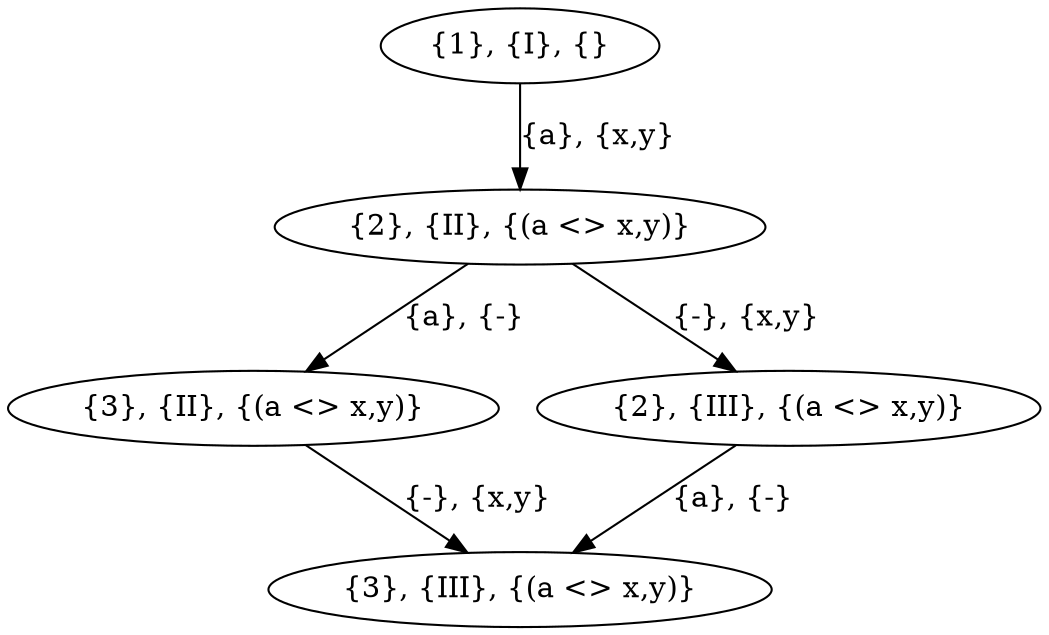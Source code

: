 digraph {
  "{1}, {I}, {}" [role="start"]
  "{3}, {III}, {(a <> x,y)}" [role="end"]

  "{1}, {I}, {}" ->  "{2}, {II}, {(a <> x,y)}" [label="{a}, {x,y}", gp1="a", gp2="x,y"]

  "{2}, {II}, {(a <> x,y)}" ->  "{3}, {II}, {(a <> x,y)}" [label="{a}, {-}", gp1="a", gp2="-"]
  "{2}, {II}, {(a <> x,y)}" ->  "{2}, {III}, {(a <> x,y)}" [label="{-}, {x,y}", gp1="-", gp2="x,y"]

  "{3}, {II}, {(a <> x,y)}" ->  "{3}, {III}, {(a <> x,y)}" [label="{-}, {x,y}", gp1="-", gp2="x,y"]

  "{2}, {III}, {(a <> x,y)}" ->  "{3}, {III}, {(a <> x,y)}" [label="{a}, {-}", gp1="a", gp2="-"]

}
